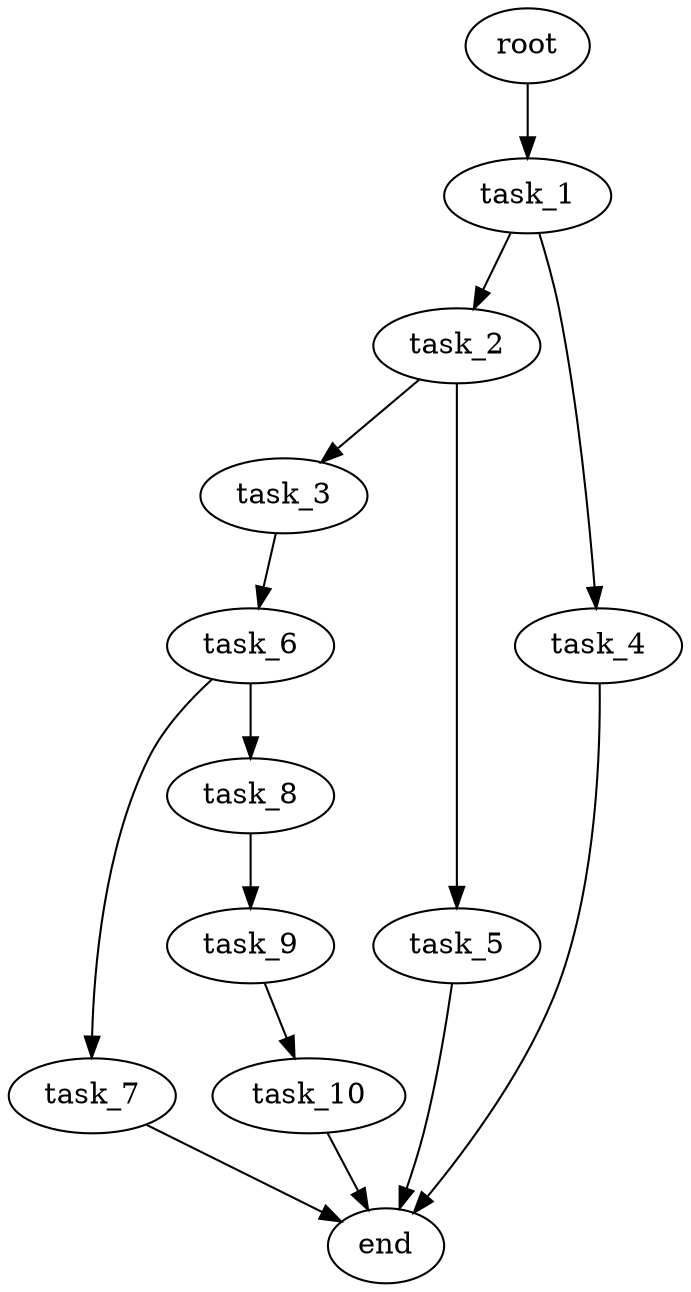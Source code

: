 digraph G {
  root [size="0.000000e+00"];
  task_1 [size="4.427767e+09"];
  task_2 [size="8.601806e+09"];
  task_3 [size="9.900323e+09"];
  task_4 [size="3.054497e+09"];
  task_5 [size="6.210652e+09"];
  task_6 [size="6.096699e+09"];
  task_7 [size="7.401153e+09"];
  task_8 [size="9.475954e+09"];
  task_9 [size="2.078671e+09"];
  task_10 [size="2.111041e+09"];
  end [size="0.000000e+00"];

  root -> task_1 [size="1.000000e-12"];
  task_1 -> task_2 [size="8.601806e+08"];
  task_1 -> task_4 [size="3.054497e+08"];
  task_2 -> task_3 [size="9.900323e+08"];
  task_2 -> task_5 [size="6.210652e+08"];
  task_3 -> task_6 [size="6.096699e+08"];
  task_4 -> end [size="1.000000e-12"];
  task_5 -> end [size="1.000000e-12"];
  task_6 -> task_7 [size="7.401153e+08"];
  task_6 -> task_8 [size="9.475954e+08"];
  task_7 -> end [size="1.000000e-12"];
  task_8 -> task_9 [size="2.078671e+08"];
  task_9 -> task_10 [size="2.111041e+08"];
  task_10 -> end [size="1.000000e-12"];
}
